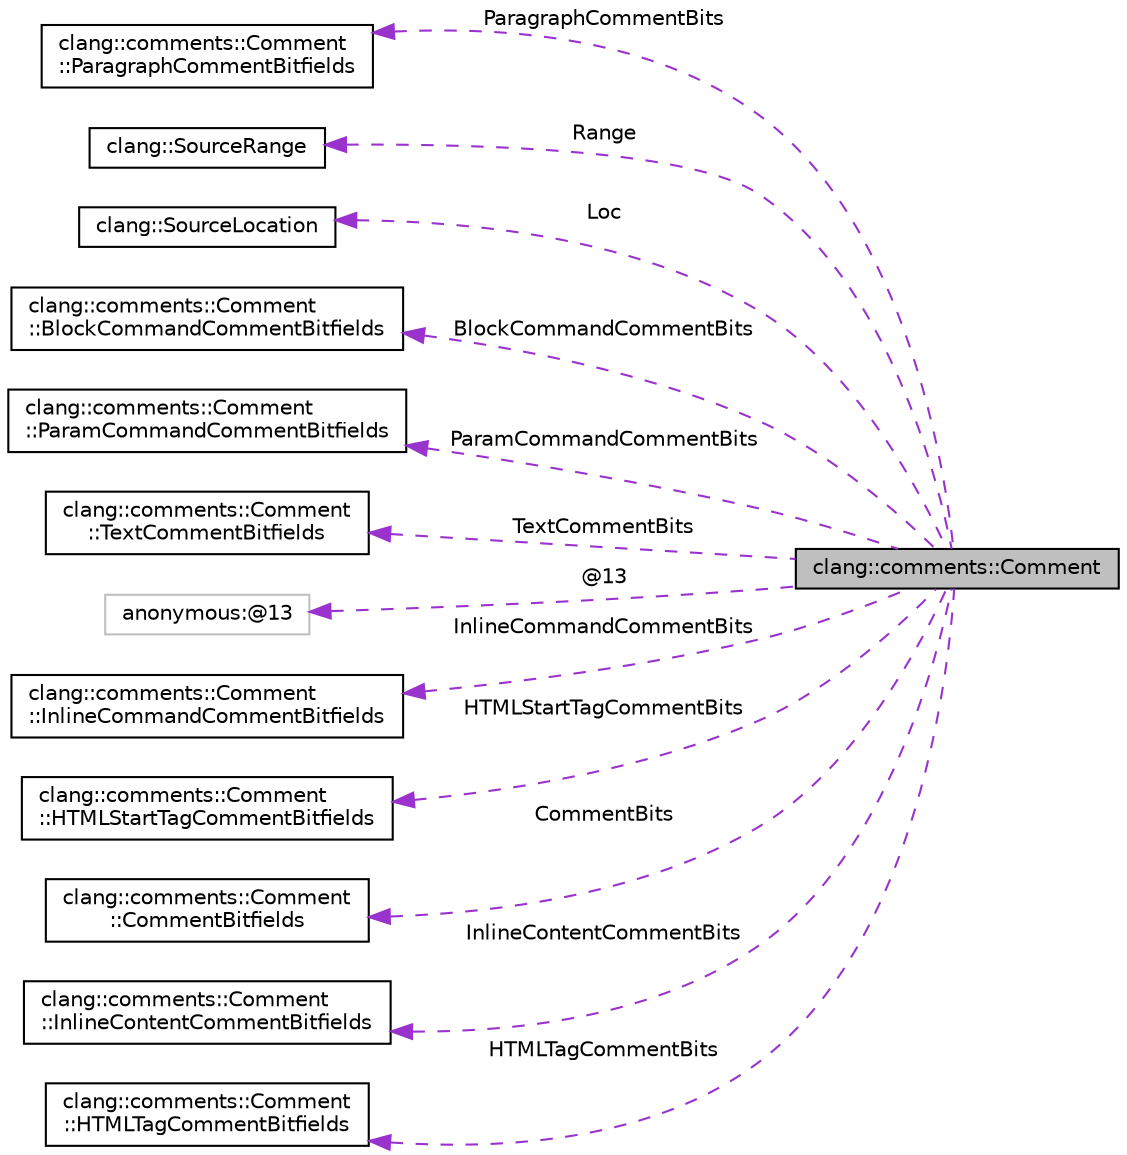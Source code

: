 digraph "clang::comments::Comment"
{
 // LATEX_PDF_SIZE
  bgcolor="transparent";
  edge [fontname="Helvetica",fontsize="10",labelfontname="Helvetica",labelfontsize="10"];
  node [fontname="Helvetica",fontsize="10",shape=record];
  rankdir="LR";
  Node1 [label="clang::comments::Comment",height=0.2,width=0.4,color="black", fillcolor="grey75", style="filled", fontcolor="black",tooltip="Any part of the comment."];
  Node2 -> Node1 [dir="back",color="darkorchid3",fontsize="10",style="dashed",label=" ParagraphCommentBits" ,fontname="Helvetica"];
  Node2 [label="clang::comments::Comment\l::ParagraphCommentBitfields",height=0.2,width=0.4,color="black",URL="$classclang_1_1comments_1_1Comment_1_1ParagraphCommentBitfields.html",tooltip=" "];
  Node3 -> Node1 [dir="back",color="darkorchid3",fontsize="10",style="dashed",label=" Range" ,fontname="Helvetica"];
  Node3 [label="clang::SourceRange",height=0.2,width=0.4,color="black",URL="$classclang_1_1SourceRange.html",tooltip="A trivial tuple used to represent a source range."];
  Node4 -> Node1 [dir="back",color="darkorchid3",fontsize="10",style="dashed",label=" Loc" ,fontname="Helvetica"];
  Node4 [label="clang::SourceLocation",height=0.2,width=0.4,color="black",URL="$classclang_1_1SourceLocation.html",tooltip="Encodes a location in the source."];
  Node5 -> Node1 [dir="back",color="darkorchid3",fontsize="10",style="dashed",label=" BlockCommandCommentBits" ,fontname="Helvetica"];
  Node5 [label="clang::comments::Comment\l::BlockCommandCommentBitfields",height=0.2,width=0.4,color="black",URL="$classclang_1_1comments_1_1Comment_1_1BlockCommandCommentBitfields.html",tooltip=" "];
  Node6 -> Node1 [dir="back",color="darkorchid3",fontsize="10",style="dashed",label=" ParamCommandCommentBits" ,fontname="Helvetica"];
  Node6 [label="clang::comments::Comment\l::ParamCommandCommentBitfields",height=0.2,width=0.4,color="black",URL="$classclang_1_1comments_1_1Comment_1_1ParamCommandCommentBitfields.html",tooltip=" "];
  Node7 -> Node1 [dir="back",color="darkorchid3",fontsize="10",style="dashed",label=" TextCommentBits" ,fontname="Helvetica"];
  Node7 [label="clang::comments::Comment\l::TextCommentBitfields",height=0.2,width=0.4,color="black",URL="$classclang_1_1comments_1_1Comment_1_1TextCommentBitfields.html",tooltip=" "];
  Node8 -> Node1 [dir="back",color="darkorchid3",fontsize="10",style="dashed",label=" @13" ,fontname="Helvetica"];
  Node8 [label="anonymous:@13",height=0.2,width=0.4,color="grey75",tooltip=" "];
  Node9 -> Node1 [dir="back",color="darkorchid3",fontsize="10",style="dashed",label=" InlineCommandCommentBits" ,fontname="Helvetica"];
  Node9 [label="clang::comments::Comment\l::InlineCommandCommentBitfields",height=0.2,width=0.4,color="black",URL="$classclang_1_1comments_1_1Comment_1_1InlineCommandCommentBitfields.html",tooltip=" "];
  Node10 -> Node1 [dir="back",color="darkorchid3",fontsize="10",style="dashed",label=" HTMLStartTagCommentBits" ,fontname="Helvetica"];
  Node10 [label="clang::comments::Comment\l::HTMLStartTagCommentBitfields",height=0.2,width=0.4,color="black",URL="$classclang_1_1comments_1_1Comment_1_1HTMLStartTagCommentBitfields.html",tooltip=" "];
  Node11 -> Node1 [dir="back",color="darkorchid3",fontsize="10",style="dashed",label=" CommentBits" ,fontname="Helvetica"];
  Node11 [label="clang::comments::Comment\l::CommentBitfields",height=0.2,width=0.4,color="black",URL="$classclang_1_1comments_1_1Comment_1_1CommentBitfields.html",tooltip=" "];
  Node12 -> Node1 [dir="back",color="darkorchid3",fontsize="10",style="dashed",label=" InlineContentCommentBits" ,fontname="Helvetica"];
  Node12 [label="clang::comments::Comment\l::InlineContentCommentBitfields",height=0.2,width=0.4,color="black",URL="$classclang_1_1comments_1_1Comment_1_1InlineContentCommentBitfields.html",tooltip=" "];
  Node13 -> Node1 [dir="back",color="darkorchid3",fontsize="10",style="dashed",label=" HTMLTagCommentBits" ,fontname="Helvetica"];
  Node13 [label="clang::comments::Comment\l::HTMLTagCommentBitfields",height=0.2,width=0.4,color="black",URL="$classclang_1_1comments_1_1Comment_1_1HTMLTagCommentBitfields.html",tooltip=" "];
}

